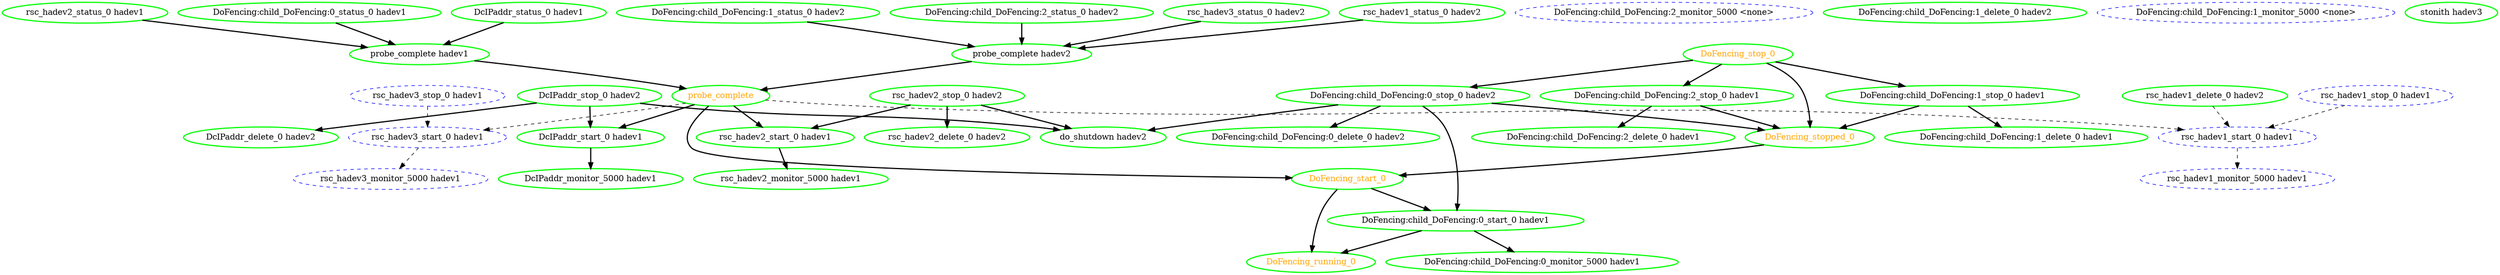 digraph "g" {
	size = "30,30"
"rsc_hadev3_monitor_5000 hadev1" [ style="dashed" color="blue" fontcolor="black" ]
"DoFencing:child_DoFencing:2_monitor_5000 <none>" [ style="dashed" color="blue" fontcolor="black" ]
"DcIPaddr_monitor_5000 hadev1" [ style=bold color="green" fontcolor="black" ]
"rsc_hadev1_delete_0 hadev2" [ style=bold color="green" fontcolor="black" ]
"DoFencing:child_DoFencing:0_monitor_5000 hadev1" [ style=bold color="green" fontcolor="black" ]
"rsc_hadev2_monitor_5000 hadev1" [ style=bold color="green" fontcolor="black" ]
"DoFencing:child_DoFencing:1_delete_0 hadev2" [ style=bold color="green" fontcolor="black" ]
"rsc_hadev1_monitor_5000 hadev1" [ style="dashed" color="blue" fontcolor="black" ]
"DoFencing:child_DoFencing:1_monitor_5000 <none>" [ style="dashed" color="blue" fontcolor="black" ]
"probe_complete" [ style=bold color="green" fontcolor="orange" ]
"probe_complete hadev2" [ style=bold color="green" fontcolor="black" ]
"rsc_hadev3_status_0 hadev2" [ style=bold color="green" fontcolor="black" ]
"rsc_hadev1_status_0 hadev2" [ style=bold color="green" fontcolor="black" ]
"DoFencing:child_DoFencing:1_status_0 hadev2" [ style=bold color="green" fontcolor="black" ]
"DoFencing:child_DoFencing:2_status_0 hadev2" [ style=bold color="green" fontcolor="black" ]
"probe_complete hadev1" [ style=bold color="green" fontcolor="black" ]
"DcIPaddr_status_0 hadev1" [ style=bold color="green" fontcolor="black" ]
"rsc_hadev2_status_0 hadev1" [ style=bold color="green" fontcolor="black" ]
"DoFencing:child_DoFencing:0_status_0 hadev1" [ style=bold color="green" fontcolor="black" ]
"DcIPaddr_stop_0 hadev2" [ style=bold color="green" fontcolor="black" ]
"DcIPaddr_start_0 hadev1" [ style=bold color="green" fontcolor="black" ]
"DcIPaddr_delete_0 hadev2" [ style=bold color="green" fontcolor="black" ]
"rsc_hadev3_stop_0 hadev1" [ style="dashed" color="blue" fontcolor="black" ]
"rsc_hadev3_start_0 hadev1" [ style="dashed" color="blue" fontcolor="black" ]
"rsc_hadev2_stop_0 hadev2" [ style=bold color="green" fontcolor="black" ]
"rsc_hadev2_start_0 hadev1" [ style=bold color="green" fontcolor="black" ]
"rsc_hadev2_delete_0 hadev2" [ style=bold color="green" fontcolor="black" ]
"rsc_hadev1_stop_0 hadev1" [ style="dashed" color="blue" fontcolor="black" ]
"rsc_hadev1_start_0 hadev1" [ style="dashed" color="blue" fontcolor="black" ]
"DoFencing:child_DoFencing:0_stop_0 hadev2" [ style=bold color="green" fontcolor="black" ]
"DoFencing:child_DoFencing:0_start_0 hadev1" [ style=bold color="green" fontcolor="black" ]
"DoFencing:child_DoFencing:0_delete_0 hadev2" [ style=bold color="green" fontcolor="black" ]
"DoFencing:child_DoFencing:1_stop_0 hadev1" [ style=bold color="green" fontcolor="black" ]
"DoFencing:child_DoFencing:1_delete_0 hadev1" [ style=bold color="green" fontcolor="black" ]
"DoFencing:child_DoFencing:2_stop_0 hadev1" [ style=bold color="green" fontcolor="black" ]
"DoFencing:child_DoFencing:2_delete_0 hadev1" [ style=bold color="green" fontcolor="black" ]
"DoFencing_start_0" [ style=bold color="green" fontcolor="orange" ]
"DoFencing_running_0" [ style=bold color="green" fontcolor="orange" ]
"DoFencing_stop_0" [ style=bold color="green" fontcolor="orange" ]
"DoFencing_stopped_0" [ style=bold color="green" fontcolor="orange" ]
"stonith hadev3" [ style=bold color="green" fontcolor="black" ]
"do_shutdown hadev2" [ style=bold color="green" fontcolor="black" ]
"rsc_hadev3_start_0 hadev1" -> "rsc_hadev3_monitor_5000 hadev1" [ style = dashed]
"DcIPaddr_start_0 hadev1" -> "DcIPaddr_monitor_5000 hadev1" [ style = bold]
"DoFencing:child_DoFencing:0_start_0 hadev1" -> "DoFencing:child_DoFencing:0_monitor_5000 hadev1" [ style = bold]
"rsc_hadev2_start_0 hadev1" -> "rsc_hadev2_monitor_5000 hadev1" [ style = bold]
"rsc_hadev1_start_0 hadev1" -> "rsc_hadev1_monitor_5000 hadev1" [ style = dashed]
"probe_complete hadev2" -> "probe_complete" [ style = bold]
"probe_complete hadev1" -> "probe_complete" [ style = bold]
"rsc_hadev3_status_0 hadev2" -> "probe_complete hadev2" [ style = bold]
"rsc_hadev1_status_0 hadev2" -> "probe_complete hadev2" [ style = bold]
"DoFencing:child_DoFencing:1_status_0 hadev2" -> "probe_complete hadev2" [ style = bold]
"DoFencing:child_DoFencing:2_status_0 hadev2" -> "probe_complete hadev2" [ style = bold]
"DcIPaddr_status_0 hadev1" -> "probe_complete hadev1" [ style = bold]
"rsc_hadev2_status_0 hadev1" -> "probe_complete hadev1" [ style = bold]
"DoFencing:child_DoFencing:0_status_0 hadev1" -> "probe_complete hadev1" [ style = bold]
"probe_complete" -> "DcIPaddr_start_0 hadev1" [ style = bold]
"DcIPaddr_stop_0 hadev2" -> "DcIPaddr_start_0 hadev1" [ style = bold]
"DcIPaddr_stop_0 hadev2" -> "DcIPaddr_delete_0 hadev2" [ style = bold]
"probe_complete" -> "rsc_hadev3_start_0 hadev1" [ style = dashed]
"rsc_hadev3_stop_0 hadev1" -> "rsc_hadev3_start_0 hadev1" [ style = dashed]
"probe_complete" -> "rsc_hadev2_start_0 hadev1" [ style = bold]
"rsc_hadev2_stop_0 hadev2" -> "rsc_hadev2_start_0 hadev1" [ style = bold]
"rsc_hadev2_stop_0 hadev2" -> "rsc_hadev2_delete_0 hadev2" [ style = bold]
"rsc_hadev1_delete_0 hadev2" -> "rsc_hadev1_start_0 hadev1" [ style = dashed]
"probe_complete" -> "rsc_hadev1_start_0 hadev1" [ style = dashed]
"rsc_hadev1_stop_0 hadev1" -> "rsc_hadev1_start_0 hadev1" [ style = dashed]
"DoFencing_stop_0" -> "DoFencing:child_DoFencing:0_stop_0 hadev2" [ style = bold]
"DoFencing:child_DoFencing:0_stop_0 hadev2" -> "DoFencing:child_DoFencing:0_start_0 hadev1" [ style = bold]
"DoFencing_start_0" -> "DoFencing:child_DoFencing:0_start_0 hadev1" [ style = bold]
"DoFencing:child_DoFencing:0_stop_0 hadev2" -> "DoFencing:child_DoFencing:0_delete_0 hadev2" [ style = bold]
"DoFencing_stop_0" -> "DoFencing:child_DoFencing:1_stop_0 hadev1" [ style = bold]
"DoFencing:child_DoFencing:1_stop_0 hadev1" -> "DoFencing:child_DoFencing:1_delete_0 hadev1" [ style = bold]
"DoFencing_stop_0" -> "DoFencing:child_DoFencing:2_stop_0 hadev1" [ style = bold]
"DoFencing:child_DoFencing:2_stop_0 hadev1" -> "DoFencing:child_DoFencing:2_delete_0 hadev1" [ style = bold]
"probe_complete" -> "DoFencing_start_0" [ style = bold]
"DoFencing_stopped_0" -> "DoFencing_start_0" [ style = bold]
"DoFencing:child_DoFencing:0_start_0 hadev1" -> "DoFencing_running_0" [ style = bold]
"DoFencing_start_0" -> "DoFencing_running_0" [ style = bold]
"DoFencing:child_DoFencing:0_stop_0 hadev2" -> "DoFencing_stopped_0" [ style = bold]
"DoFencing:child_DoFencing:1_stop_0 hadev1" -> "DoFencing_stopped_0" [ style = bold]
"DoFencing:child_DoFencing:2_stop_0 hadev1" -> "DoFencing_stopped_0" [ style = bold]
"DoFencing_stop_0" -> "DoFencing_stopped_0" [ style = bold]
"DcIPaddr_stop_0 hadev2" -> "do_shutdown hadev2" [ style = bold]
"rsc_hadev2_stop_0 hadev2" -> "do_shutdown hadev2" [ style = bold]
"DoFencing:child_DoFencing:0_stop_0 hadev2" -> "do_shutdown hadev2" [ style = bold]
}
